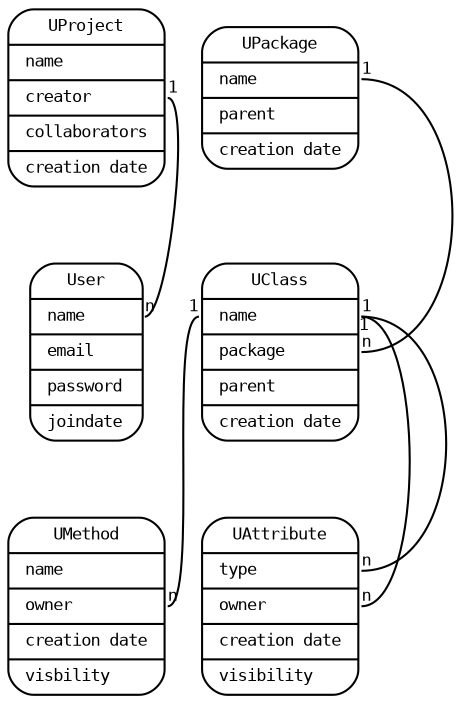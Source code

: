 // command: dot -T png -o tables.png tables.dot

digraph g {
    overlap = false

    node [
        shape = Mrecord
        fontsize = 8
        fontname = mono
    ]

    edge [
        fontsize = 8
        fontname = mono
        arrowhead = none
        headlabel = "n"
        taillabel = "1"
    ]

    User [
        label = "{User|\
            <name>name\l|\
            email\l|\
            password\l|\
            joindate\l}"
    ]
    UProject [
        label = "{UProject|\
            name\l|\
            <creator>creator\l|\
            <collaborators>collaborators\l|\
            creation date\l}"
    ]

    UProject:creator -> User:name

    UPackage [
        label = "{UPackage|\
            <name>name\l|\
            <parent>parent\l|\
            creation date\l}"
    ]
    UClass [
        label = "{UClass|\
            <name>name\l|\
            <package>package\l|\
            <parent>parent\l|\
            creation date\l}"
    ]
    UMethod [
        label = "{UMethod|\
            <name>name\l|\
            <owner>owner\l|\
            creation date\l|\
            visbility\l}"
    ]
    UAttribute [
        label = "{UAttribute|\
            <type>type\l|\
            <owner>owner\l|\
            creation date\l|\
            visibility\l}"
    ]

    UPackage:name -> UClass:package
    UClass:name -> UMethod:owner
    UClass:name -> UAttribute:type
    UClass:name -> UAttribute:owner
}
